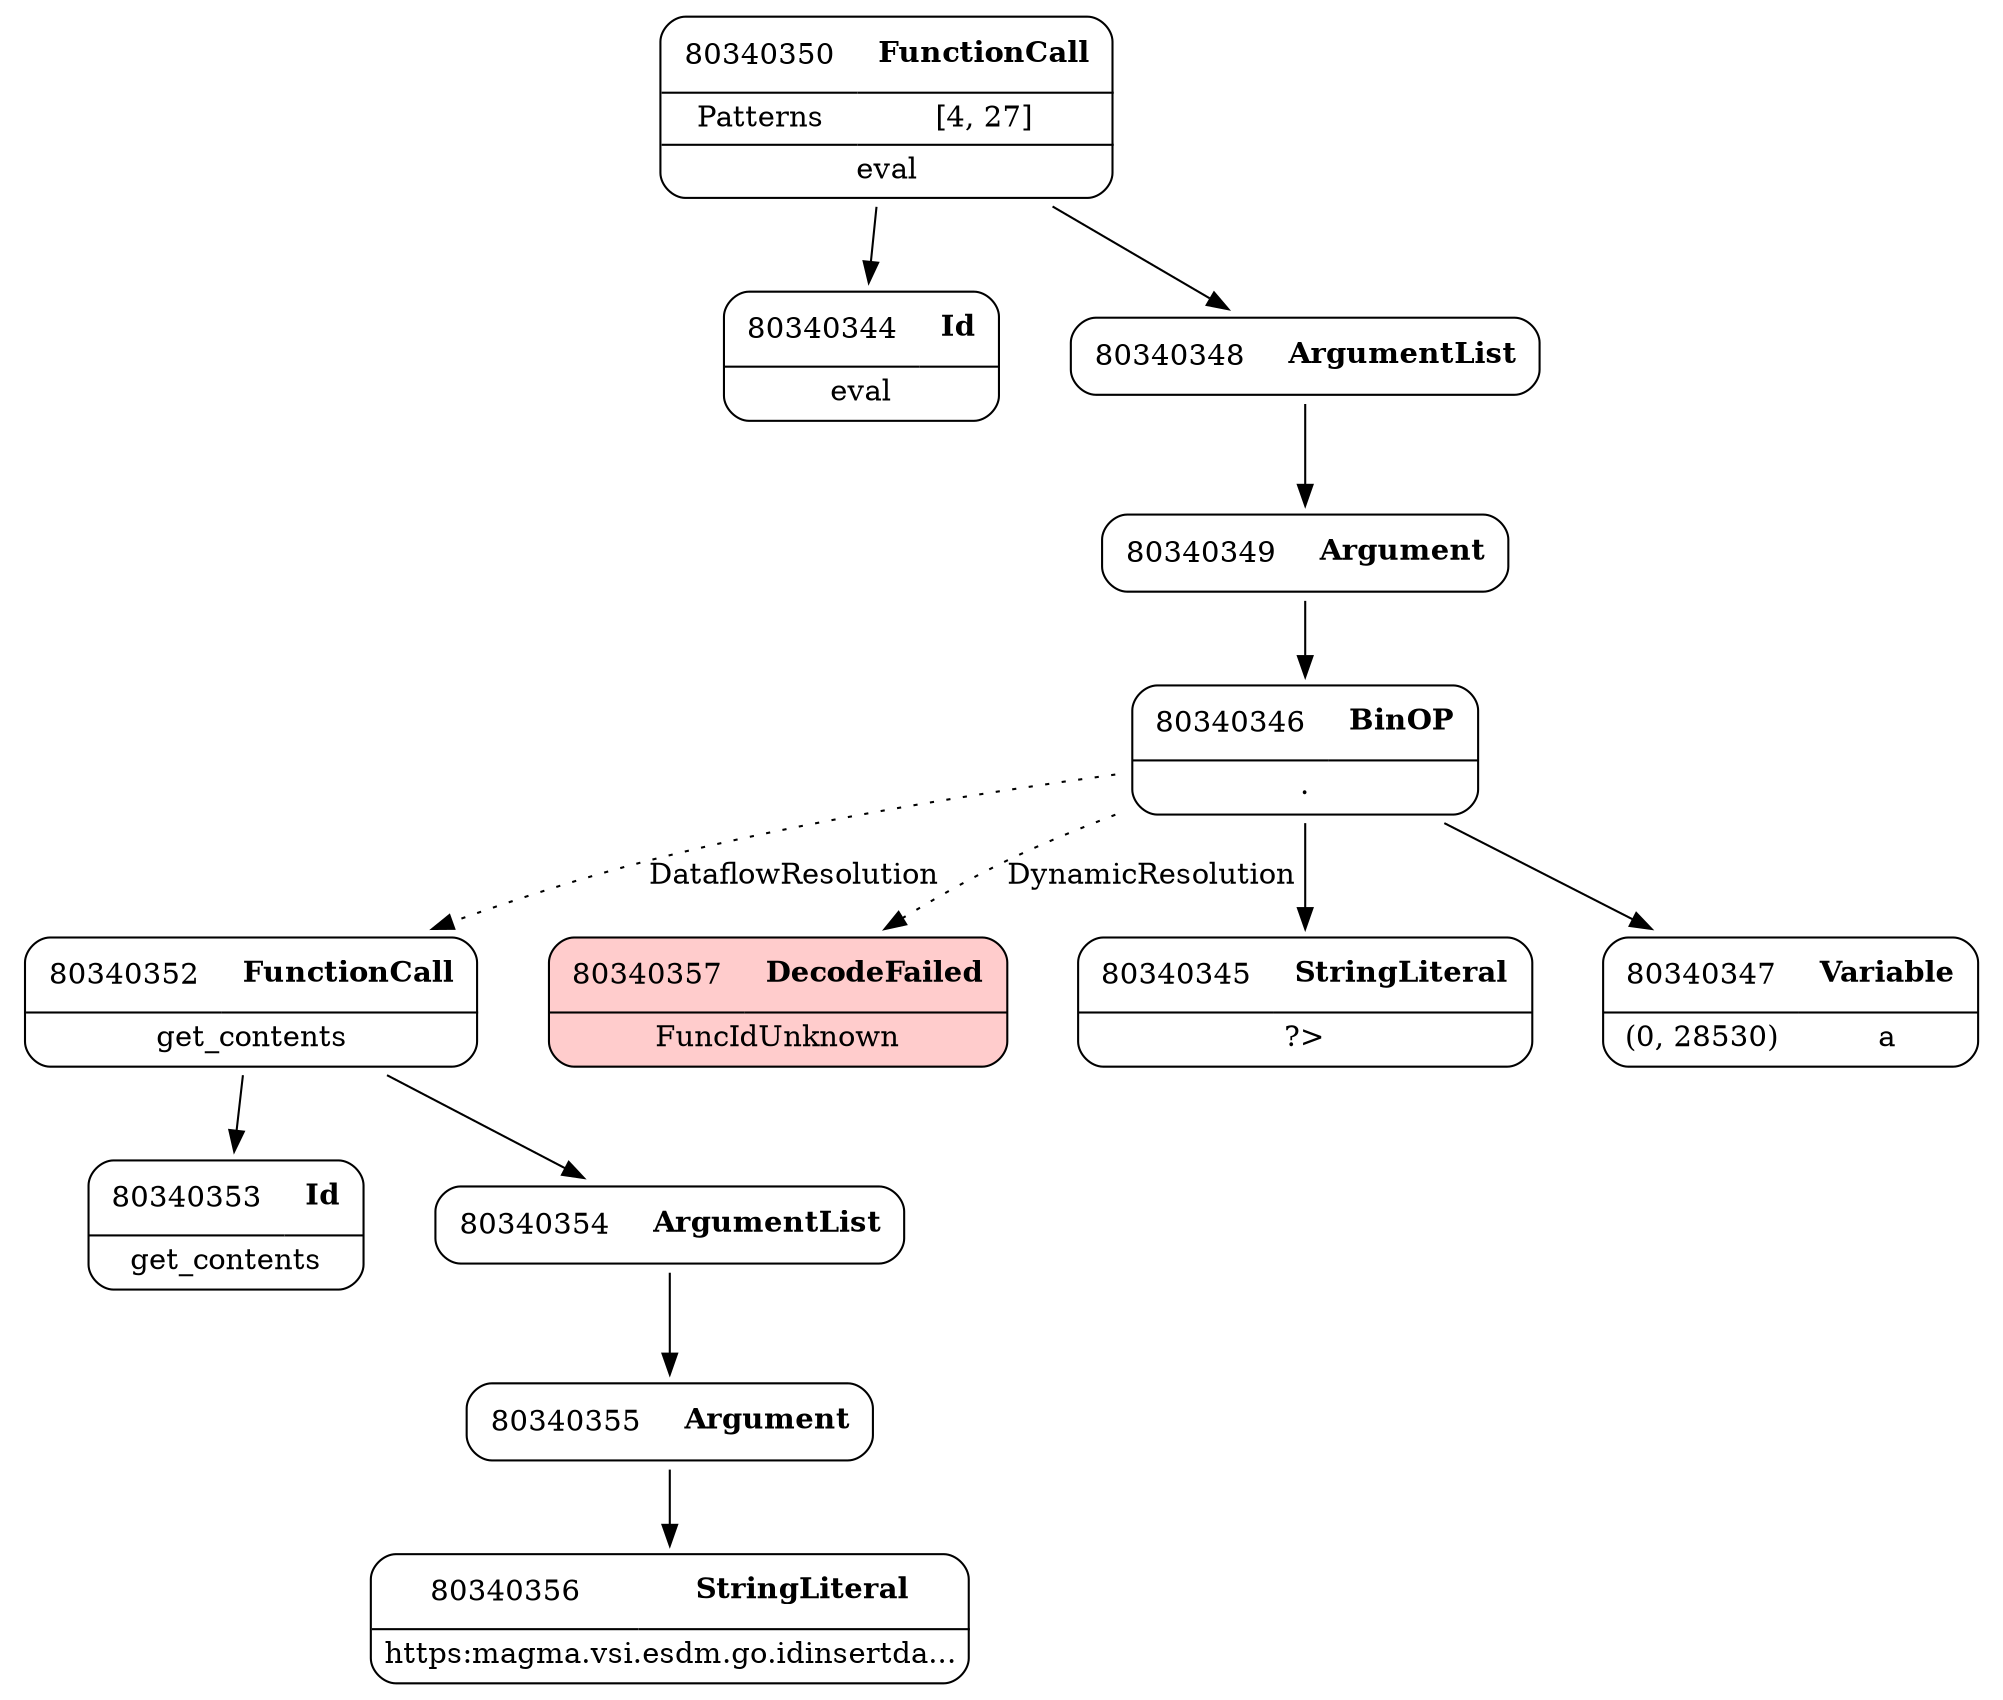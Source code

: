 digraph ast {
node [shape=none];
80340353 [label=<<TABLE border='1' cellspacing='0' cellpadding='10' style='rounded' ><TR><TD border='0'>80340353</TD><TD border='0'><B>Id</B></TD></TR><HR/><TR><TD border='0' cellpadding='5' colspan='2'>get_contents</TD></TR></TABLE>>];
80340352 [label=<<TABLE border='1' cellspacing='0' cellpadding='10' style='rounded' ><TR><TD border='0'>80340352</TD><TD border='0'><B>FunctionCall</B></TD></TR><HR/><TR><TD border='0' cellpadding='5' colspan='2'>get_contents</TD></TR></TABLE>>];
80340352 -> 80340353 [weight=2];
80340352 -> 80340354 [weight=2];
80340355 [label=<<TABLE border='1' cellspacing='0' cellpadding='10' style='rounded' ><TR><TD border='0'>80340355</TD><TD border='0'><B>Argument</B></TD></TR></TABLE>>];
80340355 -> 80340356 [weight=2];
80340354 [label=<<TABLE border='1' cellspacing='0' cellpadding='10' style='rounded' ><TR><TD border='0'>80340354</TD><TD border='0'><B>ArgumentList</B></TD></TR></TABLE>>];
80340354 -> 80340355 [weight=2];
80340357 [label=<<TABLE border='1' cellspacing='0' cellpadding='10' style='rounded' bgcolor='#FFCCCC' ><TR><TD border='0'>80340357</TD><TD border='0'><B>DecodeFailed</B></TD></TR><HR/><TR><TD border='0' cellpadding='5' colspan='2'>FuncIdUnknown</TD></TR></TABLE>>];
80340356 [label=<<TABLE border='1' cellspacing='0' cellpadding='10' style='rounded' ><TR><TD border='0'>80340356</TD><TD border='0'><B>StringLiteral</B></TD></TR><HR/><TR><TD border='0' cellpadding='5' colspan='2'>https:magma.vsi.esdm.go.idinsertda...</TD></TR></TABLE>>];
80340345 [label=<<TABLE border='1' cellspacing='0' cellpadding='10' style='rounded' ><TR><TD border='0'>80340345</TD><TD border='0'><B>StringLiteral</B></TD></TR><HR/><TR><TD border='0' cellpadding='5' colspan='2'>?&gt;</TD></TR></TABLE>>];
80340344 [label=<<TABLE border='1' cellspacing='0' cellpadding='10' style='rounded' ><TR><TD border='0'>80340344</TD><TD border='0'><B>Id</B></TD></TR><HR/><TR><TD border='0' cellpadding='5' colspan='2'>eval</TD></TR></TABLE>>];
80340347 [label=<<TABLE border='1' cellspacing='0' cellpadding='10' style='rounded' ><TR><TD border='0'>80340347</TD><TD border='0'><B>Variable</B></TD></TR><HR/><TR><TD border='0' cellpadding='5'>(0, 28530)</TD><TD border='0' cellpadding='5'>a</TD></TR></TABLE>>];
80340346 [label=<<TABLE border='1' cellspacing='0' cellpadding='10' style='rounded' ><TR><TD border='0'>80340346</TD><TD border='0'><B>BinOP</B></TD></TR><HR/><TR><TD border='0' cellpadding='5' colspan='2'>.</TD></TR></TABLE>>];
80340346 -> 80340345 [weight=2];
80340346 -> 80340347 [weight=2];
80340346 -> 80340357 [style=dotted,label=DynamicResolution];
80340346 -> 80340352 [style=dotted,label=DataflowResolution];
80340349 [label=<<TABLE border='1' cellspacing='0' cellpadding='10' style='rounded' ><TR><TD border='0'>80340349</TD><TD border='0'><B>Argument</B></TD></TR></TABLE>>];
80340349 -> 80340346 [weight=2];
80340348 [label=<<TABLE border='1' cellspacing='0' cellpadding='10' style='rounded' ><TR><TD border='0'>80340348</TD><TD border='0'><B>ArgumentList</B></TD></TR></TABLE>>];
80340348 -> 80340349 [weight=2];
80340350 [label=<<TABLE border='1' cellspacing='0' cellpadding='10' style='rounded' ><TR><TD border='0'>80340350</TD><TD border='0'><B>FunctionCall</B></TD></TR><HR/><TR><TD border='0' cellpadding='5'>Patterns</TD><TD border='0' cellpadding='5'>[4, 27]</TD></TR><HR/><TR><TD border='0' cellpadding='5' colspan='2'>eval</TD></TR></TABLE>>];
80340350 -> 80340344 [weight=2];
80340350 -> 80340348 [weight=2];
}
